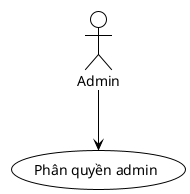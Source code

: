 @startuml UC027-Phan-Quyen-Admin
!theme plain

actor Admin
usecase "Phân quyền admin" as UC027

Admin --> UC027

@enduml
